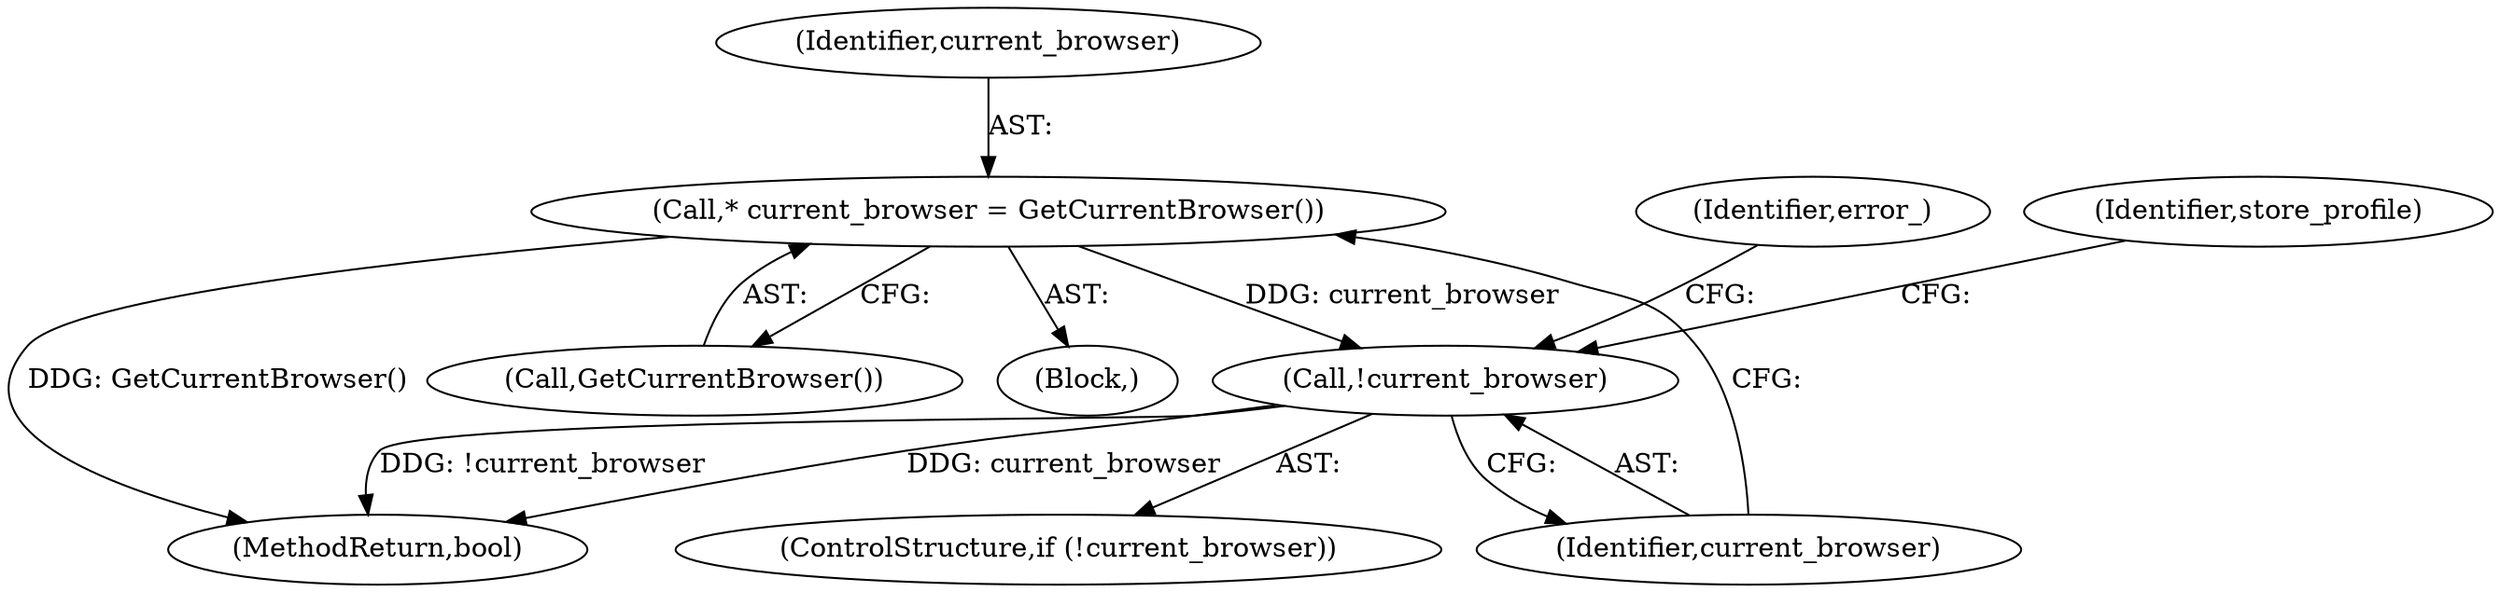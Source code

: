 digraph "0_Chrome_b7e899141194fa27d55a990e38ae8bdcc5183a90@pointer" {
"1000150" [label="(Call,* current_browser = GetCurrentBrowser())"];
"1000154" [label="(Call,!current_browser)"];
"1000152" [label="(Call,GetCurrentBrowser())"];
"1000153" [label="(ControlStructure,if (!current_browser))"];
"1000150" [label="(Call,* current_browser = GetCurrentBrowser())"];
"1000158" [label="(Identifier,error_)"];
"1000182" [label="(MethodReturn,bool)"];
"1000163" [label="(Identifier,store_profile)"];
"1000148" [label="(Block,)"];
"1000154" [label="(Call,!current_browser)"];
"1000151" [label="(Identifier,current_browser)"];
"1000155" [label="(Identifier,current_browser)"];
"1000150" -> "1000148"  [label="AST: "];
"1000150" -> "1000152"  [label="CFG: "];
"1000151" -> "1000150"  [label="AST: "];
"1000152" -> "1000150"  [label="AST: "];
"1000155" -> "1000150"  [label="CFG: "];
"1000150" -> "1000182"  [label="DDG: GetCurrentBrowser()"];
"1000150" -> "1000154"  [label="DDG: current_browser"];
"1000154" -> "1000153"  [label="AST: "];
"1000154" -> "1000155"  [label="CFG: "];
"1000155" -> "1000154"  [label="AST: "];
"1000158" -> "1000154"  [label="CFG: "];
"1000163" -> "1000154"  [label="CFG: "];
"1000154" -> "1000182"  [label="DDG: !current_browser"];
"1000154" -> "1000182"  [label="DDG: current_browser"];
}
